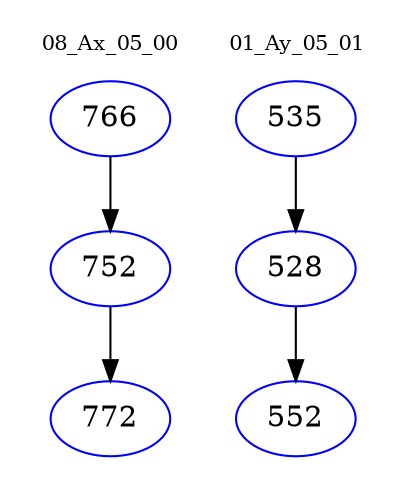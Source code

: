digraph{
subgraph cluster_0 {
color = white
label = "08_Ax_05_00";
fontsize=10;
T0_766 [label="766", color="blue"]
T0_766 -> T0_752 [color="black"]
T0_752 [label="752", color="blue"]
T0_752 -> T0_772 [color="black"]
T0_772 [label="772", color="blue"]
}
subgraph cluster_1 {
color = white
label = "01_Ay_05_01";
fontsize=10;
T1_535 [label="535", color="blue"]
T1_535 -> T1_528 [color="black"]
T1_528 [label="528", color="blue"]
T1_528 -> T1_552 [color="black"]
T1_552 [label="552", color="blue"]
}
}
